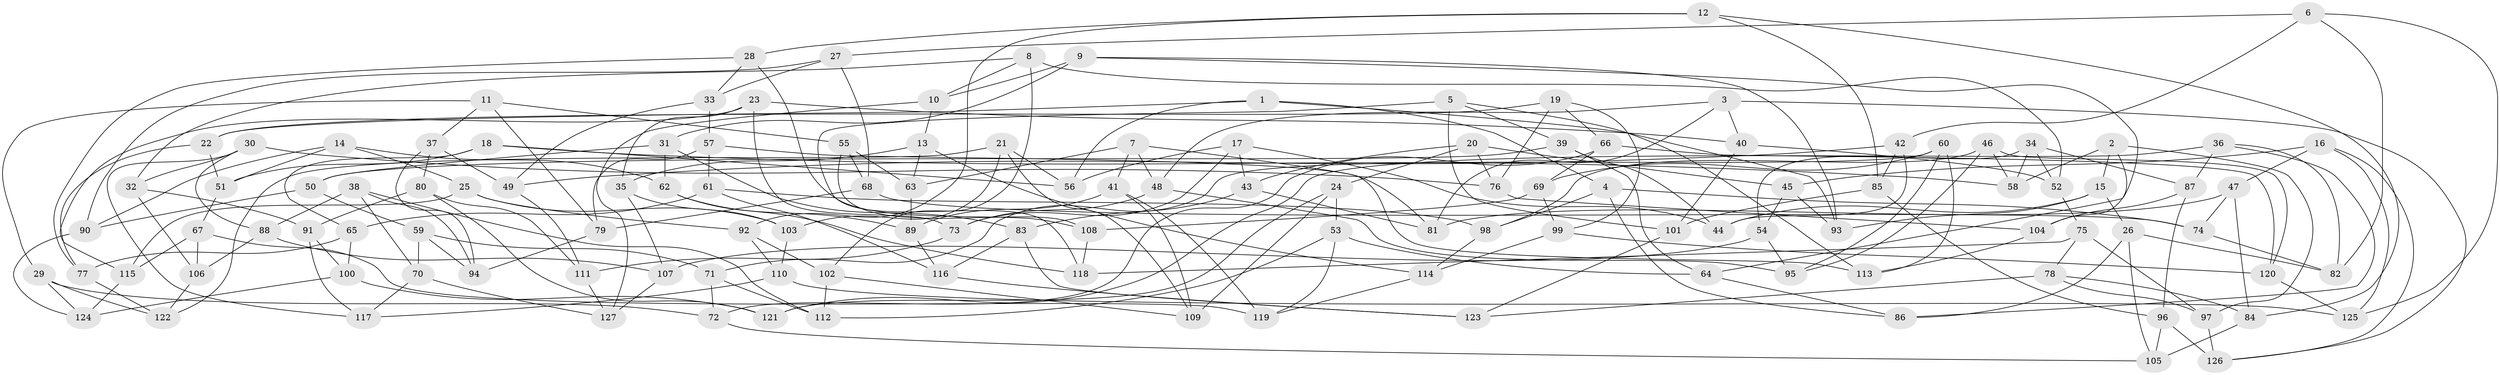 // coarse degree distribution, {6: 0.4578313253012048, 5: 0.07228915662650602, 4: 0.4457831325301205, 3: 0.024096385542168676}
// Generated by graph-tools (version 1.1) at 2025/52/02/27/25 19:52:33]
// undirected, 127 vertices, 254 edges
graph export_dot {
graph [start="1"]
  node [color=gray90,style=filled];
  1;
  2;
  3;
  4;
  5;
  6;
  7;
  8;
  9;
  10;
  11;
  12;
  13;
  14;
  15;
  16;
  17;
  18;
  19;
  20;
  21;
  22;
  23;
  24;
  25;
  26;
  27;
  28;
  29;
  30;
  31;
  32;
  33;
  34;
  35;
  36;
  37;
  38;
  39;
  40;
  41;
  42;
  43;
  44;
  45;
  46;
  47;
  48;
  49;
  50;
  51;
  52;
  53;
  54;
  55;
  56;
  57;
  58;
  59;
  60;
  61;
  62;
  63;
  64;
  65;
  66;
  67;
  68;
  69;
  70;
  71;
  72;
  73;
  74;
  75;
  76;
  77;
  78;
  79;
  80;
  81;
  82;
  83;
  84;
  85;
  86;
  87;
  88;
  89;
  90;
  91;
  92;
  93;
  94;
  95;
  96;
  97;
  98;
  99;
  100;
  101;
  102;
  103;
  104;
  105;
  106;
  107;
  108;
  109;
  110;
  111;
  112;
  113;
  114;
  115;
  116;
  117;
  118;
  119;
  120;
  121;
  122;
  123;
  124;
  125;
  126;
  127;
  1 -- 4;
  1 -- 56;
  1 -- 22;
  1 -- 93;
  2 -- 15;
  2 -- 97;
  2 -- 58;
  2 -- 104;
  3 -- 40;
  3 -- 126;
  3 -- 81;
  3 -- 48;
  4 -- 74;
  4 -- 86;
  4 -- 98;
  5 -- 39;
  5 -- 101;
  5 -- 113;
  5 -- 118;
  6 -- 82;
  6 -- 42;
  6 -- 125;
  6 -- 27;
  7 -- 63;
  7 -- 41;
  7 -- 113;
  7 -- 48;
  8 -- 52;
  8 -- 102;
  8 -- 32;
  8 -- 10;
  9 -- 31;
  9 -- 93;
  9 -- 10;
  9 -- 64;
  10 -- 127;
  10 -- 13;
  11 -- 37;
  11 -- 29;
  11 -- 55;
  11 -- 79;
  12 -- 85;
  12 -- 84;
  12 -- 92;
  12 -- 28;
  13 -- 63;
  13 -- 114;
  13 -- 35;
  14 -- 62;
  14 -- 51;
  14 -- 25;
  14 -- 90;
  15 -- 26;
  15 -- 44;
  15 -- 93;
  16 -- 47;
  16 -- 126;
  16 -- 45;
  16 -- 125;
  17 -- 56;
  17 -- 44;
  17 -- 43;
  17 -- 73;
  18 -- 65;
  18 -- 51;
  18 -- 58;
  18 -- 56;
  19 -- 99;
  19 -- 66;
  19 -- 76;
  19 -- 22;
  20 -- 76;
  20 -- 43;
  20 -- 45;
  20 -- 24;
  21 -- 122;
  21 -- 103;
  21 -- 56;
  21 -- 109;
  22 -- 77;
  22 -- 51;
  23 -- 40;
  23 -- 115;
  23 -- 35;
  23 -- 73;
  24 -- 109;
  24 -- 53;
  24 -- 121;
  25 -- 103;
  25 -- 92;
  25 -- 115;
  26 -- 86;
  26 -- 105;
  26 -- 82;
  27 -- 33;
  27 -- 68;
  27 -- 90;
  28 -- 33;
  28 -- 77;
  28 -- 108;
  29 -- 72;
  29 -- 122;
  29 -- 124;
  30 -- 32;
  30 -- 76;
  30 -- 88;
  30 -- 117;
  31 -- 62;
  31 -- 50;
  31 -- 83;
  32 -- 106;
  32 -- 91;
  33 -- 57;
  33 -- 49;
  34 -- 87;
  34 -- 54;
  34 -- 58;
  34 -- 52;
  35 -- 103;
  35 -- 107;
  36 -- 121;
  36 -- 86;
  36 -- 82;
  36 -- 87;
  37 -- 49;
  37 -- 80;
  37 -- 94;
  38 -- 94;
  38 -- 88;
  38 -- 112;
  38 -- 70;
  39 -- 50;
  39 -- 44;
  39 -- 64;
  40 -- 101;
  40 -- 52;
  41 -- 89;
  41 -- 109;
  41 -- 119;
  42 -- 44;
  42 -- 85;
  42 -- 49;
  43 -- 81;
  43 -- 83;
  45 -- 93;
  45 -- 54;
  46 -- 58;
  46 -- 120;
  46 -- 98;
  46 -- 95;
  47 -- 81;
  47 -- 84;
  47 -- 74;
  48 -- 73;
  48 -- 95;
  49 -- 111;
  50 -- 59;
  50 -- 90;
  51 -- 67;
  52 -- 75;
  53 -- 64;
  53 -- 119;
  53 -- 112;
  54 -- 107;
  54 -- 95;
  55 -- 63;
  55 -- 108;
  55 -- 68;
  57 -- 81;
  57 -- 61;
  57 -- 79;
  59 -- 94;
  59 -- 70;
  59 -- 71;
  60 -- 113;
  60 -- 71;
  60 -- 69;
  60 -- 95;
  61 -- 65;
  61 -- 116;
  61 -- 98;
  62 -- 118;
  62 -- 89;
  63 -- 89;
  64 -- 86;
  65 -- 100;
  65 -- 77;
  66 -- 69;
  66 -- 120;
  66 -- 72;
  67 -- 119;
  67 -- 115;
  67 -- 106;
  68 -- 74;
  68 -- 79;
  69 -- 99;
  69 -- 108;
  70 -- 117;
  70 -- 127;
  71 -- 72;
  71 -- 112;
  72 -- 105;
  73 -- 111;
  74 -- 82;
  75 -- 118;
  75 -- 97;
  75 -- 78;
  76 -- 104;
  77 -- 122;
  78 -- 84;
  78 -- 123;
  78 -- 97;
  79 -- 94;
  80 -- 111;
  80 -- 121;
  80 -- 91;
  83 -- 116;
  83 -- 123;
  84 -- 105;
  85 -- 101;
  85 -- 96;
  87 -- 96;
  87 -- 104;
  88 -- 106;
  88 -- 107;
  89 -- 116;
  90 -- 124;
  91 -- 100;
  91 -- 117;
  92 -- 110;
  92 -- 102;
  96 -- 105;
  96 -- 126;
  97 -- 126;
  98 -- 114;
  99 -- 114;
  99 -- 120;
  100 -- 124;
  100 -- 121;
  101 -- 123;
  102 -- 112;
  102 -- 109;
  103 -- 110;
  104 -- 113;
  106 -- 122;
  107 -- 127;
  108 -- 118;
  110 -- 125;
  110 -- 117;
  111 -- 127;
  114 -- 119;
  115 -- 124;
  116 -- 123;
  120 -- 125;
}
